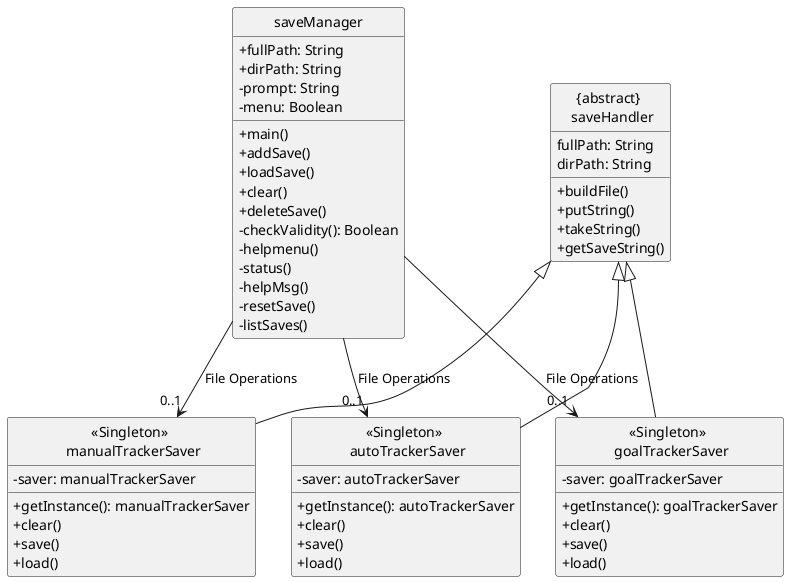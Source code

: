 @startuml
hide circle
skinparam classAttributeIconSize 0

class "saveManager" {
+fullPath: String
+dirPath: String
-prompt: String
-menu: Boolean
+main()
+addSave()
+loadSave()
+clear()
+deleteSave()
-checkValidity(): Boolean
-helpmenu()
-status()
-helpMsg()
-resetSave()
-listSaves()
}

class "{abstract} \n saveHandler" {
fullPath: String
dirPath: String
+buildFile()
+putString()
+takeString()
+getSaveString()
}

class "<<Singleton>> \n manualTrackerSaver" {
-saver: manualTrackerSaver
+getInstance(): manualTrackerSaver
+clear()
+save()
+load()
}
class "<<Singleton>> \n goalTrackerSaver" {
-saver: goalTrackerSaver
+getInstance(): goalTrackerSaver
+clear()
+save()
+load()
}
class "<<Singleton>> \n autoTrackerSaver" {
-saver: autoTrackerSaver
+getInstance(): autoTrackerSaver
+clear()
+save()
+load()
}

"{abstract} \n saveHandler" <|-- "<<Singleton>> \n manualTrackerSaver"
"{abstract} \n saveHandler" <|-- "<<Singleton>> \n goalTrackerSaver"
"{abstract} \n saveHandler" <|-- "<<Singleton>> \n autoTrackerSaver"
"saveManager" --> "0..1" "<<Singleton>> \n manualTrackerSaver" : File Operations
"saveManager" --> "0..1" "<<Singleton>> \n goalTrackerSaver" : File Operations
"saveManager" --> "0..1" "<<Singleton>> \n autoTrackerSaver" : File Operations
@enduml